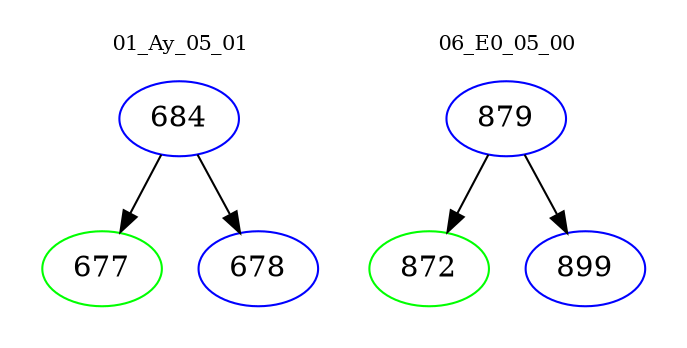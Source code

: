 digraph{
subgraph cluster_0 {
color = white
label = "01_Ay_05_01";
fontsize=10;
T0_684 [label="684", color="blue"]
T0_684 -> T0_677 [color="black"]
T0_677 [label="677", color="green"]
T0_684 -> T0_678 [color="black"]
T0_678 [label="678", color="blue"]
}
subgraph cluster_1 {
color = white
label = "06_E0_05_00";
fontsize=10;
T1_879 [label="879", color="blue"]
T1_879 -> T1_872 [color="black"]
T1_872 [label="872", color="green"]
T1_879 -> T1_899 [color="black"]
T1_899 [label="899", color="blue"]
}
}
